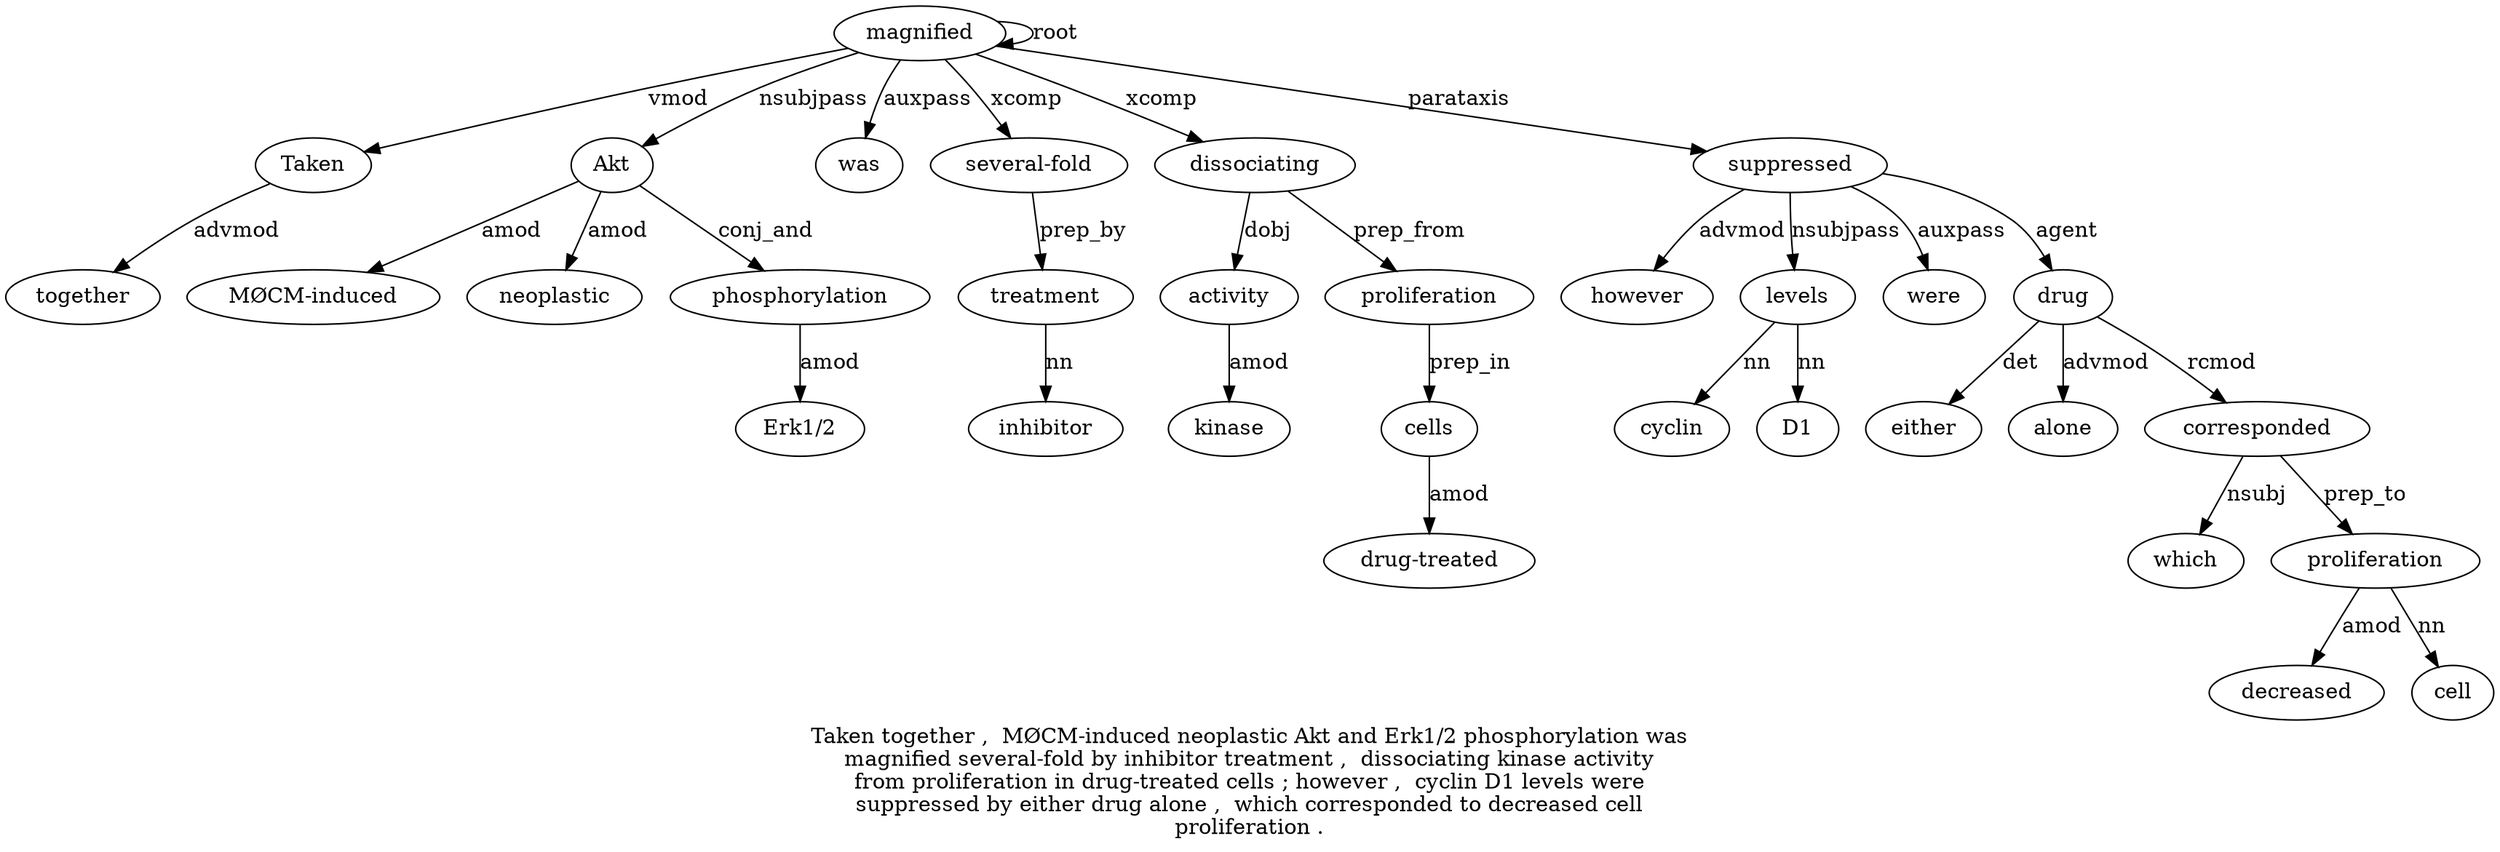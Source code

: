 digraph "Taken together ,  MØCM-induced neoplastic Akt and Erk1/2 phosphorylation was magnified several-fold by inhibitor treatment ,  dissociating kinase activity from proliferation in drug-treated cells ; however ,  cyclin D1 levels were suppressed by either drug alone ,  which corresponded to decreased cell proliferation ." {
label="Taken together ,  MØCM-induced neoplastic Akt and Erk1/2 phosphorylation was
magnified several-fold by inhibitor treatment ,  dissociating kinase activity
from proliferation in drug-treated cells ; however ,  cyclin D1 levels were
suppressed by either drug alone ,  which corresponded to decreased cell
proliferation .";
magnified11 [style=filled, fillcolor=white, label=magnified];
Taken1 [style=filled, fillcolor=white, label=Taken];
magnified11 -> Taken1  [label=vmod];
together2 [style=filled, fillcolor=white, label=together];
Taken1 -> together2  [label=advmod];
Akt6 [style=filled, fillcolor=white, label=Akt];
"MØCM-induced4" [style=filled, fillcolor=white, label="MØCM-induced"];
Akt6 -> "MØCM-induced4"  [label=amod];
neoplastic5 [style=filled, fillcolor=white, label=neoplastic];
Akt6 -> neoplastic5  [label=amod];
magnified11 -> Akt6  [label=nsubjpass];
phosphorylation9 [style=filled, fillcolor=white, label=phosphorylation];
"Erk1/28" [style=filled, fillcolor=white, label="Erk1/2"];
phosphorylation9 -> "Erk1/28"  [label=amod];
Akt6 -> phosphorylation9  [label=conj_and];
was10 [style=filled, fillcolor=white, label=was];
magnified11 -> was10  [label=auxpass];
magnified11 -> magnified11  [label=root];
"several-fold12" [style=filled, fillcolor=white, label="several-fold"];
magnified11 -> "several-fold12"  [label=xcomp];
treatment15 [style=filled, fillcolor=white, label=treatment];
inhibitor14 [style=filled, fillcolor=white, label=inhibitor];
treatment15 -> inhibitor14  [label=nn];
"several-fold12" -> treatment15  [label=prep_by];
dissociating17 [style=filled, fillcolor=white, label=dissociating];
magnified11 -> dissociating17  [label=xcomp];
activity19 [style=filled, fillcolor=white, label=activity];
kinase18 [style=filled, fillcolor=white, label=kinase];
activity19 -> kinase18  [label=amod];
dissociating17 -> activity19  [label=dobj];
proliferation21 [style=filled, fillcolor=white, label=proliferation];
dissociating17 -> proliferation21  [label=prep_from];
cells24 [style=filled, fillcolor=white, label=cells];
"drug-treated23" [style=filled, fillcolor=white, label="drug-treated"];
cells24 -> "drug-treated23"  [label=amod];
proliferation21 -> cells24  [label=prep_in];
suppressed32 [style=filled, fillcolor=white, label=suppressed];
however26 [style=filled, fillcolor=white, label=however];
suppressed32 -> however26  [label=advmod];
levels30 [style=filled, fillcolor=white, label=levels];
cyclin28 [style=filled, fillcolor=white, label=cyclin];
levels30 -> cyclin28  [label=nn];
D129 [style=filled, fillcolor=white, label=D1];
levels30 -> D129  [label=nn];
suppressed32 -> levels30  [label=nsubjpass];
were31 [style=filled, fillcolor=white, label=were];
suppressed32 -> were31  [label=auxpass];
magnified11 -> suppressed32  [label=parataxis];
drug35 [style=filled, fillcolor=white, label=drug];
either34 [style=filled, fillcolor=white, label=either];
drug35 -> either34  [label=det];
suppressed32 -> drug35  [label=agent];
alone36 [style=filled, fillcolor=white, label=alone];
drug35 -> alone36  [label=advmod];
corresponded39 [style=filled, fillcolor=white, label=corresponded];
which38 [style=filled, fillcolor=white, label=which];
corresponded39 -> which38  [label=nsubj];
drug35 -> corresponded39  [label=rcmod];
proliferation43 [style=filled, fillcolor=white, label=proliferation];
decreased41 [style=filled, fillcolor=white, label=decreased];
proliferation43 -> decreased41  [label=amod];
cell42 [style=filled, fillcolor=white, label=cell];
proliferation43 -> cell42  [label=nn];
corresponded39 -> proliferation43  [label=prep_to];
}

